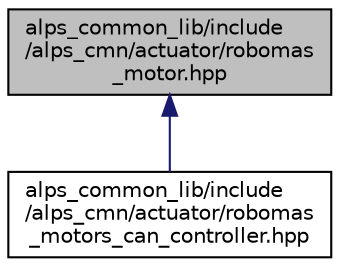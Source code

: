 digraph "alps_common_lib/include/alps_cmn/actuator/robomas_motor.hpp"
{
 // LATEX_PDF_SIZE
  edge [fontname="Helvetica",fontsize="10",labelfontname="Helvetica",labelfontsize="10"];
  node [fontname="Helvetica",fontsize="10",shape=record];
  Node1 [label="alps_common_lib/include\l/alps_cmn/actuator/robomas\l_motor.hpp",height=0.2,width=0.4,color="black", fillcolor="grey75", style="filled", fontcolor="black",tooltip="ロボマスモータのライブラリ"];
  Node1 -> Node2 [dir="back",color="midnightblue",fontsize="10",style="solid",fontname="Helvetica"];
  Node2 [label="alps_common_lib/include\l/alps_cmn/actuator/robomas\l_motors_can_controller.hpp",height=0.2,width=0.4,color="black", fillcolor="white", style="filled",URL="$robomas__motors__can__controller_8hpp.html",tooltip=" "];
}
